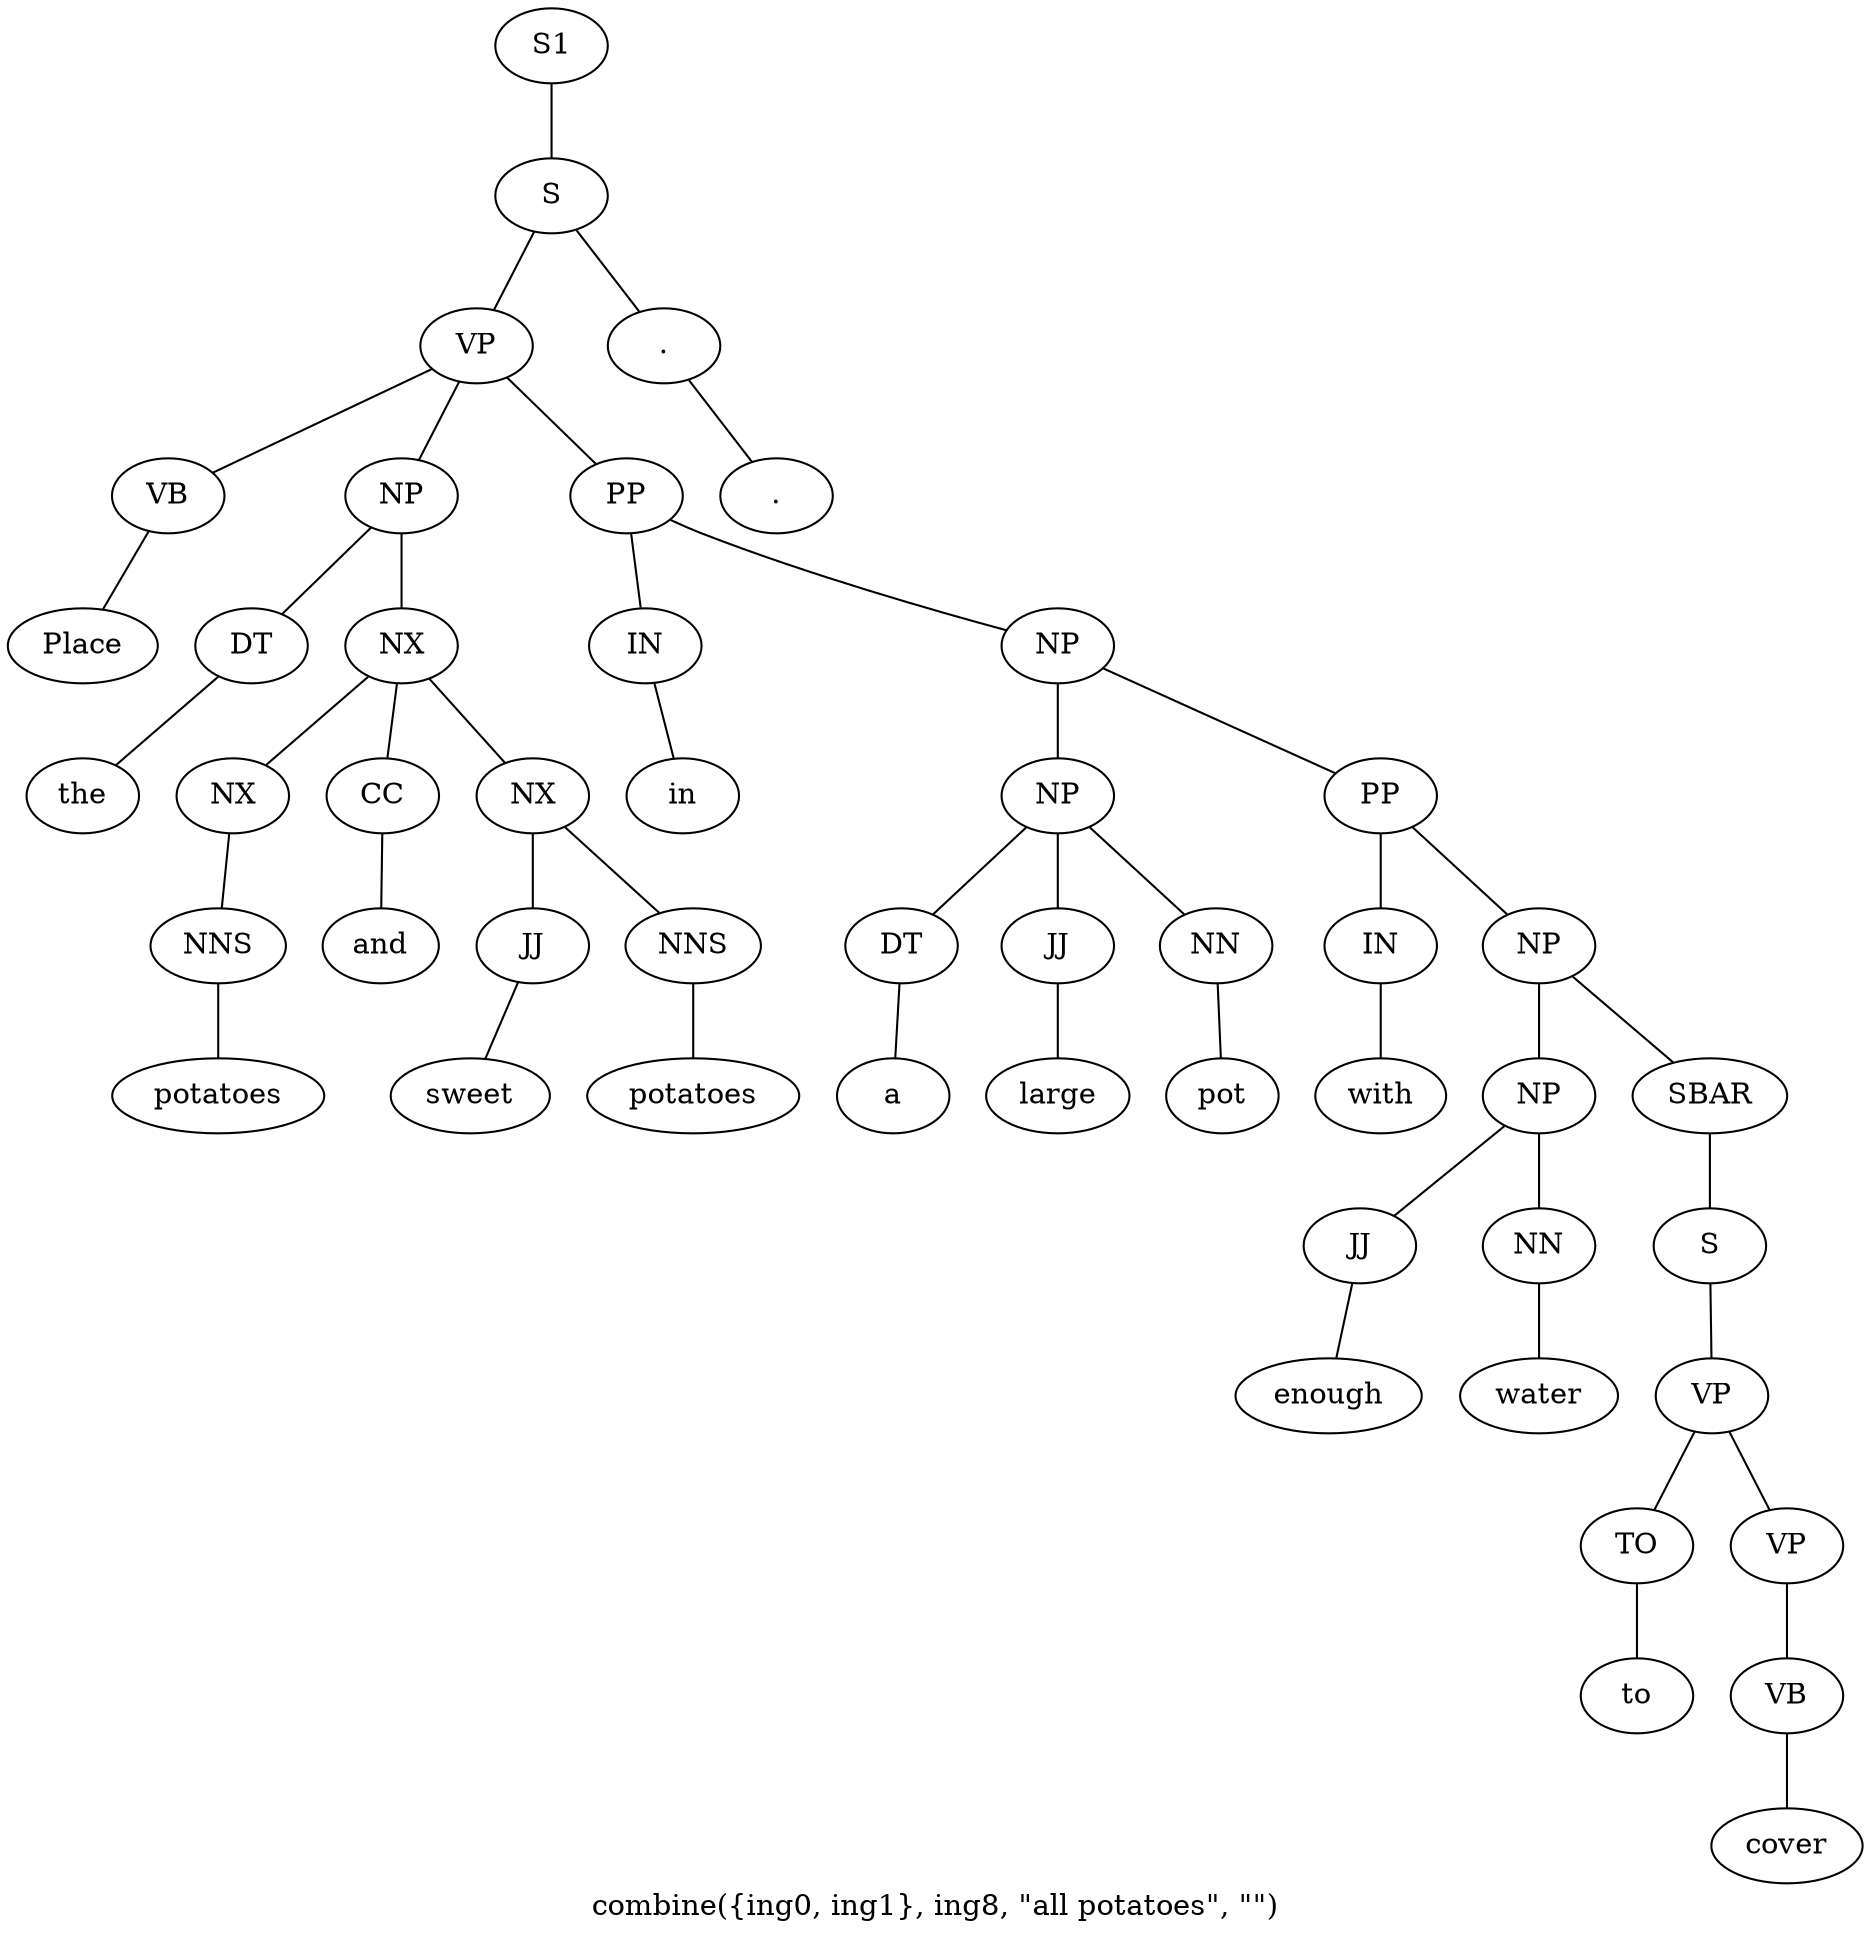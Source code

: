 graph SyntaxGraph {
	label = "combine({ing0, ing1}, ing8, \"all potatoes\", \"\")";
	Node0 [label="S1"];
	Node1 [label="S"];
	Node2 [label="VP"];
	Node3 [label="VB"];
	Node4 [label="Place"];
	Node5 [label="NP"];
	Node6 [label="DT"];
	Node7 [label="the"];
	Node8 [label="NX"];
	Node9 [label="NX"];
	Node10 [label="NNS"];
	Node11 [label="potatoes"];
	Node12 [label="CC"];
	Node13 [label="and"];
	Node14 [label="NX"];
	Node15 [label="JJ"];
	Node16 [label="sweet"];
	Node17 [label="NNS"];
	Node18 [label="potatoes"];
	Node19 [label="PP"];
	Node20 [label="IN"];
	Node21 [label="in"];
	Node22 [label="NP"];
	Node23 [label="NP"];
	Node24 [label="DT"];
	Node25 [label="a"];
	Node26 [label="JJ"];
	Node27 [label="large"];
	Node28 [label="NN"];
	Node29 [label="pot"];
	Node30 [label="PP"];
	Node31 [label="IN"];
	Node32 [label="with"];
	Node33 [label="NP"];
	Node34 [label="NP"];
	Node35 [label="JJ"];
	Node36 [label="enough"];
	Node37 [label="NN"];
	Node38 [label="water"];
	Node39 [label="SBAR"];
	Node40 [label="S"];
	Node41 [label="VP"];
	Node42 [label="TO"];
	Node43 [label="to"];
	Node44 [label="VP"];
	Node45 [label="VB"];
	Node46 [label="cover"];
	Node47 [label="."];
	Node48 [label="."];

	Node0 -- Node1;
	Node1 -- Node2;
	Node1 -- Node47;
	Node2 -- Node3;
	Node2 -- Node5;
	Node2 -- Node19;
	Node3 -- Node4;
	Node5 -- Node6;
	Node5 -- Node8;
	Node6 -- Node7;
	Node8 -- Node9;
	Node8 -- Node12;
	Node8 -- Node14;
	Node9 -- Node10;
	Node10 -- Node11;
	Node12 -- Node13;
	Node14 -- Node15;
	Node14 -- Node17;
	Node15 -- Node16;
	Node17 -- Node18;
	Node19 -- Node20;
	Node19 -- Node22;
	Node20 -- Node21;
	Node22 -- Node23;
	Node22 -- Node30;
	Node23 -- Node24;
	Node23 -- Node26;
	Node23 -- Node28;
	Node24 -- Node25;
	Node26 -- Node27;
	Node28 -- Node29;
	Node30 -- Node31;
	Node30 -- Node33;
	Node31 -- Node32;
	Node33 -- Node34;
	Node33 -- Node39;
	Node34 -- Node35;
	Node34 -- Node37;
	Node35 -- Node36;
	Node37 -- Node38;
	Node39 -- Node40;
	Node40 -- Node41;
	Node41 -- Node42;
	Node41 -- Node44;
	Node42 -- Node43;
	Node44 -- Node45;
	Node45 -- Node46;
	Node47 -- Node48;
}